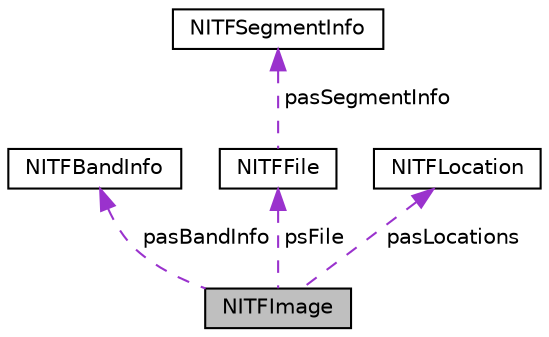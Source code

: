 digraph "NITFImage"
{
  edge [fontname="Helvetica",fontsize="10",labelfontname="Helvetica",labelfontsize="10"];
  node [fontname="Helvetica",fontsize="10",shape=record];
  Node1 [label="NITFImage",height=0.2,width=0.4,color="black", fillcolor="grey75", style="filled", fontcolor="black"];
  Node2 -> Node1 [dir="back",color="darkorchid3",fontsize="10",style="dashed",label=" pasBandInfo" ,fontname="Helvetica"];
  Node2 [label="NITFBandInfo",height=0.2,width=0.4,color="black", fillcolor="white", style="filled",URL="$nitflib_8h.html#structNITFBandInfo"];
  Node3 -> Node1 [dir="back",color="darkorchid3",fontsize="10",style="dashed",label=" psFile" ,fontname="Helvetica"];
  Node3 [label="NITFFile",height=0.2,width=0.4,color="black", fillcolor="white", style="filled",URL="$nitflib_8h.html#structNITFFile"];
  Node4 -> Node3 [dir="back",color="darkorchid3",fontsize="10",style="dashed",label=" pasSegmentInfo" ,fontname="Helvetica"];
  Node4 [label="NITFSegmentInfo",height=0.2,width=0.4,color="black", fillcolor="white", style="filled",URL="$nitflib_8h.html#structNITFSegmentInfo"];
  Node5 -> Node1 [dir="back",color="darkorchid3",fontsize="10",style="dashed",label=" pasLocations" ,fontname="Helvetica"];
  Node5 [label="NITFLocation",height=0.2,width=0.4,color="black", fillcolor="white", style="filled",URL="$nitflib_8h.html#structNITFLocation"];
}
